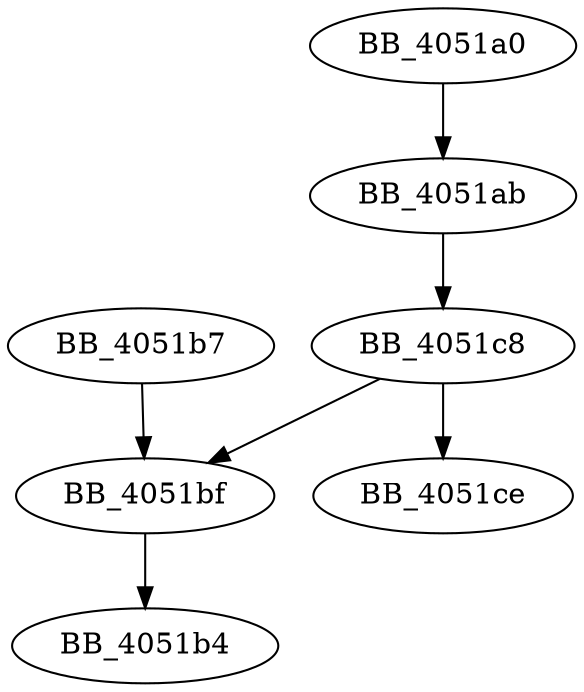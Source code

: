 DiGraph sub_4051A0{
BB_4051a0->BB_4051ab
BB_4051ab->BB_4051c8
BB_4051b7->BB_4051bf
BB_4051bf->BB_4051b4
BB_4051c8->BB_4051bf
BB_4051c8->BB_4051ce
}
